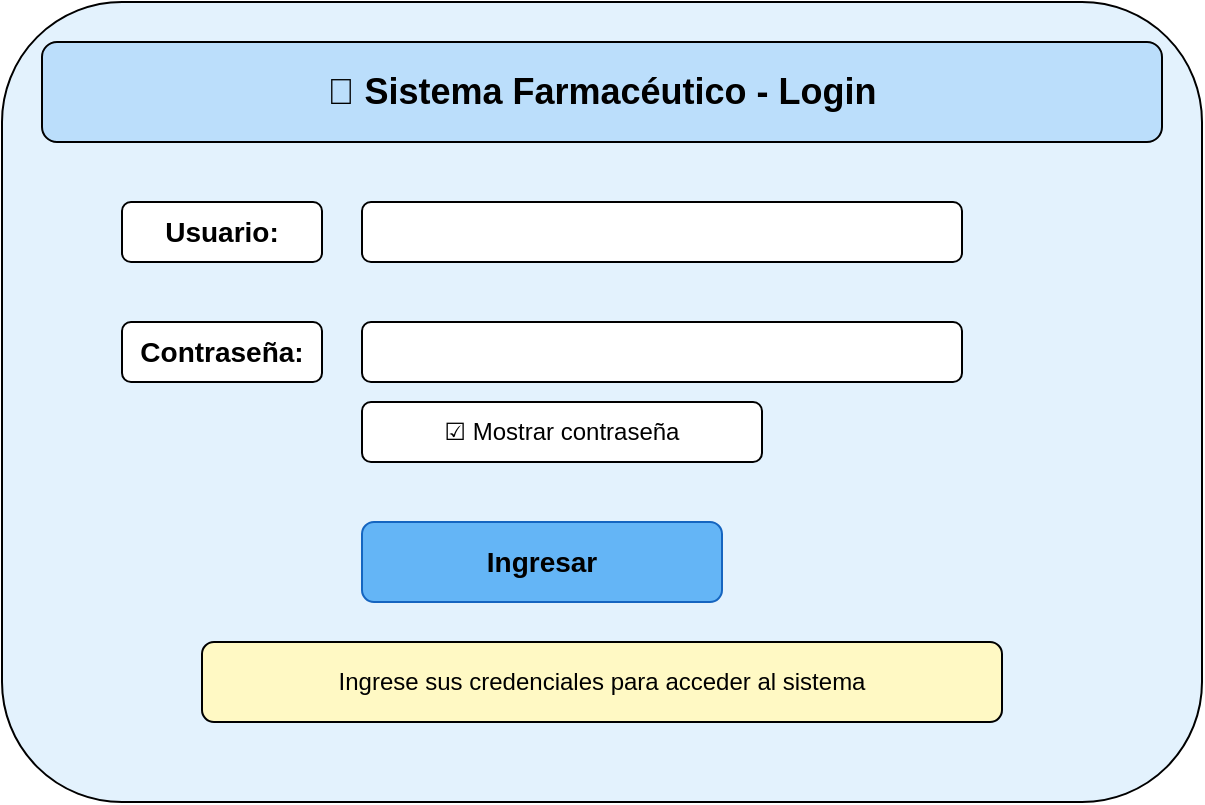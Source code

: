 <?xml version="1.0" encoding="utf-8"?>
<mxfile>
  <diagram name="Pantalla de Inicio de Sesión">
    <mxGraphModel dx="1600" dy="900" grid="1" gridSize="10" guides="1" tooltips="1" connect="1" arrows="1" fold="1" page="1" pageScale="1" pageWidth="1400" pageHeight="1000" math="0" shadow="0">
      <root>
        <mxCell id="0"/>
        <mxCell id="1" parent="0"/>
        <mxCell id="main_bg" value="" style="shape=rect;whiteSpace=wrap;html=1;rounded=1;fillColor=#E3F2FD;strokeColor=#000000;fontSize=14;" vertex="1" parent="1">
          <mxGeometry x="20" y="20" width="600" height="400" as="geometry"/>
        </mxCell>
        <mxCell id="title" value="💊 Sistema Farmacéutico - Login" style="shape=rect;whiteSpace=wrap;html=1;rounded=1;fillColor=#BBDEFB;strokeColor=#000000;fontSize=18;fontStyle=1;" vertex="1" parent="1">
          <mxGeometry x="40" y="40" width="560" height="50" as="geometry"/>
        </mxCell>
        <mxCell id="lbl_user" value="Usuario:" style="shape=rect;whiteSpace=wrap;html=1;rounded=1;fillColor=#FFFFFF;strokeColor=#000000;fontSize=14;fontStyle=1;" vertex="1" parent="1">
          <mxGeometry x="80" y="120" width="100" height="30" as="geometry"/>
        </mxCell>
        <mxCell id="input_user" value="" style="shape=rect;whiteSpace=wrap;html=1;rounded=1;fillColor=#FFFFFF;strokeColor=#000000;fontSize=14;" vertex="1" parent="1">
          <mxGeometry x="200" y="120" width="300" height="30" as="geometry"/>
        </mxCell>
        <mxCell id="lbl_pass" value="Contraseña:" style="shape=rect;whiteSpace=wrap;html=1;rounded=1;fillColor=#FFFFFF;strokeColor=#000000;fontSize=14;fontStyle=1;" vertex="1" parent="1">
          <mxGeometry x="80" y="180" width="100" height="30" as="geometry"/>
        </mxCell>
        <mxCell id="input_pass" value="" style="shape=rect;whiteSpace=wrap;html=1;rounded=1;fillColor=#FFFFFF;strokeColor=#000000;fontSize=14;" vertex="1" parent="1">
          <mxGeometry x="200" y="180" width="300" height="30" as="geometry"/>
        </mxCell>
        <mxCell id="chk_pass" value="☑ Mostrar contraseña" style="shape=rect;whiteSpace=wrap;html=1;rounded=1;fillColor=#FFFFFF;strokeColor=#000000;fontSize=12;" vertex="1" parent="1">
          <mxGeometry x="200" y="220" width="200" height="30" as="geometry"/>
        </mxCell>
        <mxCell id="btn_login" value="Ingresar" style="shape=rect;rounded=1;whiteSpace=wrap;html=1;fillColor=#64B5F6;strokeColor=#1565C0;fontSize=14;fontStyle=1;" vertex="1" parent="1">
          <mxGeometry x="200" y="280" width="180" height="40" as="geometry"/>
        </mxCell>
        <mxCell id="note" value="Ingrese sus credenciales para acceder al sistema" style="shape=rect;whiteSpace=wrap;html=1;rounded=1;fillColor=#FFF9C4;strokeColor=#000000;fontSize=12;" vertex="1" parent="1">
          <mxGeometry x="120" y="340" width="400" height="40" as="geometry"/>
        </mxCell>
      </root>
    </mxGraphModel>
  </diagram>
</mxfile>
